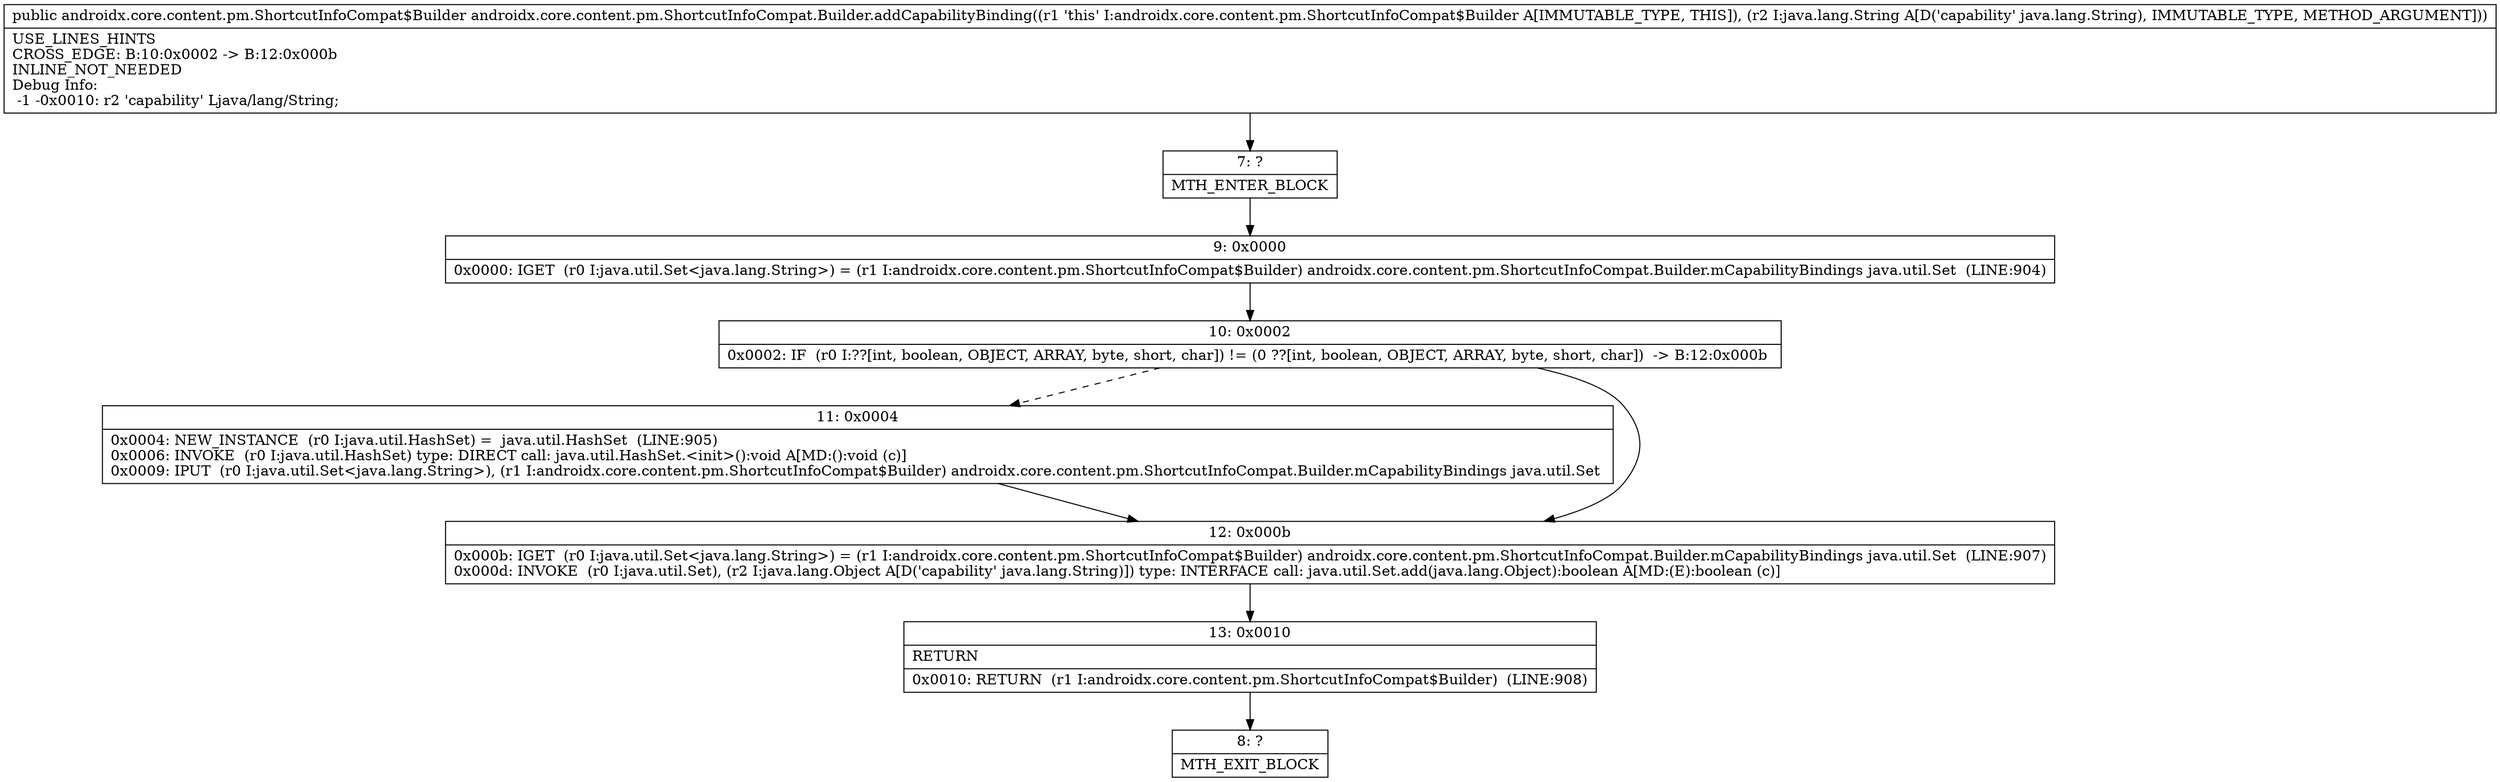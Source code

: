 digraph "CFG forandroidx.core.content.pm.ShortcutInfoCompat.Builder.addCapabilityBinding(Ljava\/lang\/String;)Landroidx\/core\/content\/pm\/ShortcutInfoCompat$Builder;" {
Node_7 [shape=record,label="{7\:\ ?|MTH_ENTER_BLOCK\l}"];
Node_9 [shape=record,label="{9\:\ 0x0000|0x0000: IGET  (r0 I:java.util.Set\<java.lang.String\>) = (r1 I:androidx.core.content.pm.ShortcutInfoCompat$Builder) androidx.core.content.pm.ShortcutInfoCompat.Builder.mCapabilityBindings java.util.Set  (LINE:904)\l}"];
Node_10 [shape=record,label="{10\:\ 0x0002|0x0002: IF  (r0 I:??[int, boolean, OBJECT, ARRAY, byte, short, char]) != (0 ??[int, boolean, OBJECT, ARRAY, byte, short, char])  \-\> B:12:0x000b \l}"];
Node_11 [shape=record,label="{11\:\ 0x0004|0x0004: NEW_INSTANCE  (r0 I:java.util.HashSet) =  java.util.HashSet  (LINE:905)\l0x0006: INVOKE  (r0 I:java.util.HashSet) type: DIRECT call: java.util.HashSet.\<init\>():void A[MD:():void (c)]\l0x0009: IPUT  (r0 I:java.util.Set\<java.lang.String\>), (r1 I:androidx.core.content.pm.ShortcutInfoCompat$Builder) androidx.core.content.pm.ShortcutInfoCompat.Builder.mCapabilityBindings java.util.Set \l}"];
Node_12 [shape=record,label="{12\:\ 0x000b|0x000b: IGET  (r0 I:java.util.Set\<java.lang.String\>) = (r1 I:androidx.core.content.pm.ShortcutInfoCompat$Builder) androidx.core.content.pm.ShortcutInfoCompat.Builder.mCapabilityBindings java.util.Set  (LINE:907)\l0x000d: INVOKE  (r0 I:java.util.Set), (r2 I:java.lang.Object A[D('capability' java.lang.String)]) type: INTERFACE call: java.util.Set.add(java.lang.Object):boolean A[MD:(E):boolean (c)]\l}"];
Node_13 [shape=record,label="{13\:\ 0x0010|RETURN\l|0x0010: RETURN  (r1 I:androidx.core.content.pm.ShortcutInfoCompat$Builder)  (LINE:908)\l}"];
Node_8 [shape=record,label="{8\:\ ?|MTH_EXIT_BLOCK\l}"];
MethodNode[shape=record,label="{public androidx.core.content.pm.ShortcutInfoCompat$Builder androidx.core.content.pm.ShortcutInfoCompat.Builder.addCapabilityBinding((r1 'this' I:androidx.core.content.pm.ShortcutInfoCompat$Builder A[IMMUTABLE_TYPE, THIS]), (r2 I:java.lang.String A[D('capability' java.lang.String), IMMUTABLE_TYPE, METHOD_ARGUMENT]))  | USE_LINES_HINTS\lCROSS_EDGE: B:10:0x0002 \-\> B:12:0x000b\lINLINE_NOT_NEEDED\lDebug Info:\l  \-1 \-0x0010: r2 'capability' Ljava\/lang\/String;\l}"];
MethodNode -> Node_7;Node_7 -> Node_9;
Node_9 -> Node_10;
Node_10 -> Node_11[style=dashed];
Node_10 -> Node_12;
Node_11 -> Node_12;
Node_12 -> Node_13;
Node_13 -> Node_8;
}

